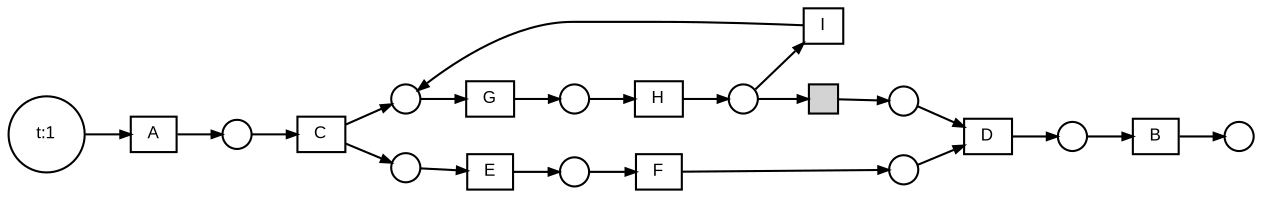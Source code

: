 digraph G {ranksep=".3"; fontsize="8"; remincross=true; margin="0.0,0.0"; fontname="Arial";rankdir="LR"; 
edge [arrowsize="0.5"];
node [height=".2",width=".2",fontname="Arial",fontsize="8"];
t0 [shape="box",label="A\n"];
t1 [shape="box",label="B\n"];
t2 [shape="box",label="C\n"];
t3 [shape="box",label="D\n"];
t4 [shape="box",label="E\n"];
t5 [shape="box",label="F\n"];
t6 [shape="box",label="G\n"];
t7 [shape="box",label="H\n"];
t8 [shape="box",label="I\n"];
t9 [shape="box",label="",style="filled"];
p0 [shape="circle",label="t:1"];
p1 [shape="circle",label=""];
p2 [shape="circle",label=""];
p3 [shape="circle",label=""];
p4 [shape="circle",label=""];
p5 [shape="circle",label=""];
p6 [shape="circle",label=""];
p7 [shape="circle",label=""];
p8 [shape="circle",label=""];
p9 [shape="circle",label=""];
p10 [shape="circle",label=""];
p0 -> t0[label=""];
t1 -> p5[label=""];
t0 -> p4[label=""];
p2 -> t1[label=""];
p4 -> t2[label=""];
t2 -> p7[label=""];
t2 -> p6[label=""];
p1 -> t3[label=""];
p10 -> t3[label=""];
t9 -> p10[label=""];
t3 -> p2[label=""];
p7 -> t4[label=""];
t4 -> p8[label=""];
p8 -> t5[label=""];
t5 -> p1[label=""];
p6 -> t6[label=""];
t6 -> p3[label=""];
p3 -> t7[label=""];
p9 -> t9[label=""];
p9 -> t8[label=""];
t7 -> p9[label=""];
t8 -> p6[label=""];
}

